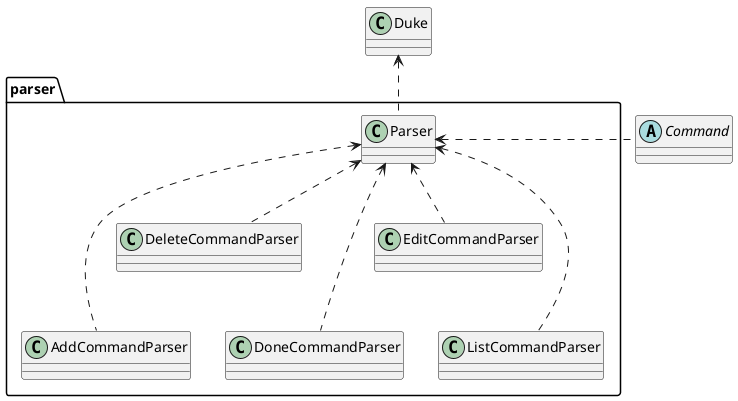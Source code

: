 @startuml

class Duke
abstract class Command
package parser {
    class Parser
    class AddCommandParser
    class DeleteCommandParser
    class DoneCommandParser
    class EditCommandParser
    class ListCommandParser
}
Duke <.. Parser
Parser <. Command
Parser <... AddCommandParser
Parser <.. DeleteCommandParser
Parser <... DoneCommandParser
Parser <.. EditCommandParser
Parser <... ListCommandParser

@enduml